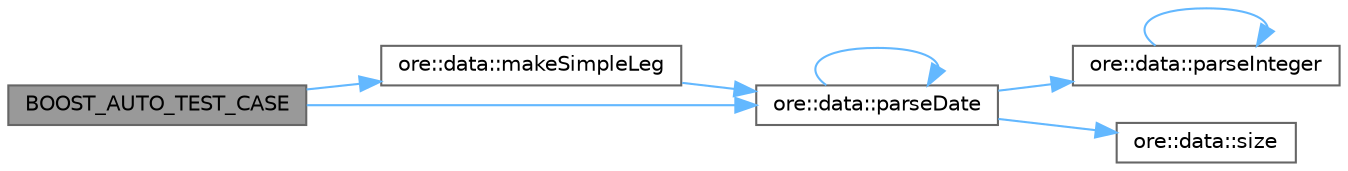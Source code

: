 digraph "BOOST_AUTO_TEST_CASE"
{
 // INTERACTIVE_SVG=YES
 // LATEX_PDF_SIZE
  bgcolor="transparent";
  edge [fontname=Helvetica,fontsize=10,labelfontname=Helvetica,labelfontsize=10];
  node [fontname=Helvetica,fontsize=10,shape=box,height=0.2,width=0.4];
  rankdir="LR";
  Node1 [label="BOOST_AUTO_TEST_CASE",height=0.2,width=0.4,color="gray40", fillcolor="grey60", style="filled", fontcolor="black",tooltip=" "];
  Node1 -> Node2 [color="steelblue1",style="solid"];
  Node2 [label="ore::data::makeSimpleLeg",height=0.2,width=0.4,color="grey40", fillcolor="white", style="filled",URL="$namespaceore_1_1data.html#a1d909a0ca40187260952a82c482ac2b1",tooltip=" "];
  Node2 -> Node3 [color="steelblue1",style="solid"];
  Node3 [label="ore::data::parseDate",height=0.2,width=0.4,color="grey40", fillcolor="white", style="filled",URL="$group__utilities.html#ga59b5fdda574d90facae95dec2d13040d",tooltip="Convert std::string to QuantLib::Date."];
  Node3 -> Node3 [color="steelblue1",style="solid"];
  Node3 -> Node4 [color="steelblue1",style="solid"];
  Node4 [label="ore::data::parseInteger",height=0.2,width=0.4,color="grey40", fillcolor="white", style="filled",URL="$group__utilities.html#gaecd67eda4fb5f4859bb8f6d383547721",tooltip="Convert text to QuantLib::Integer."];
  Node4 -> Node4 [color="steelblue1",style="solid"];
  Node3 -> Node5 [color="steelblue1",style="solid"];
  Node5 [label="ore::data::size",height=0.2,width=0.4,color="grey40", fillcolor="white", style="filled",URL="$namespaceore_1_1data.html#a777e216dee6069b548bb87da7152699e",tooltip=" "];
  Node1 -> Node3 [color="steelblue1",style="solid"];
}

